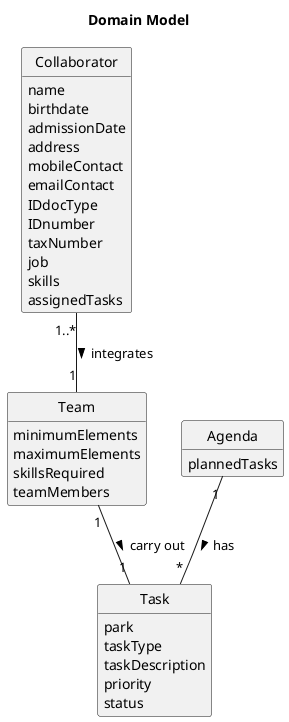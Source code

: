 @startuml
skinparam monochrome true
skinparam packageStyle rectangle
skinparam shadowing false

'left to right direction

skinparam classAttributeIconSize 0

hide circle
hide methods

title Domain Model

class Collaborator {
    name
    birthdate
    admissionDate
    address
    mobileContact
    emailContact
    IDdocType
    IDnumber
    taxNumber
    job
    skills
    assignedTasks

}

class Team {
    minimumElements
    maximumElements
    skillsRequired
    teamMembers
}

class Task {
    park
    taskType
    taskDescription
    priority
    status
}

class Agenda {
    plannedTasks
}

Collaborator "1..*" -- "1" Team: integrates >

Team "1" -- "1" Task: carry out >

Agenda "1" -- "*" Task: has >

@enduml